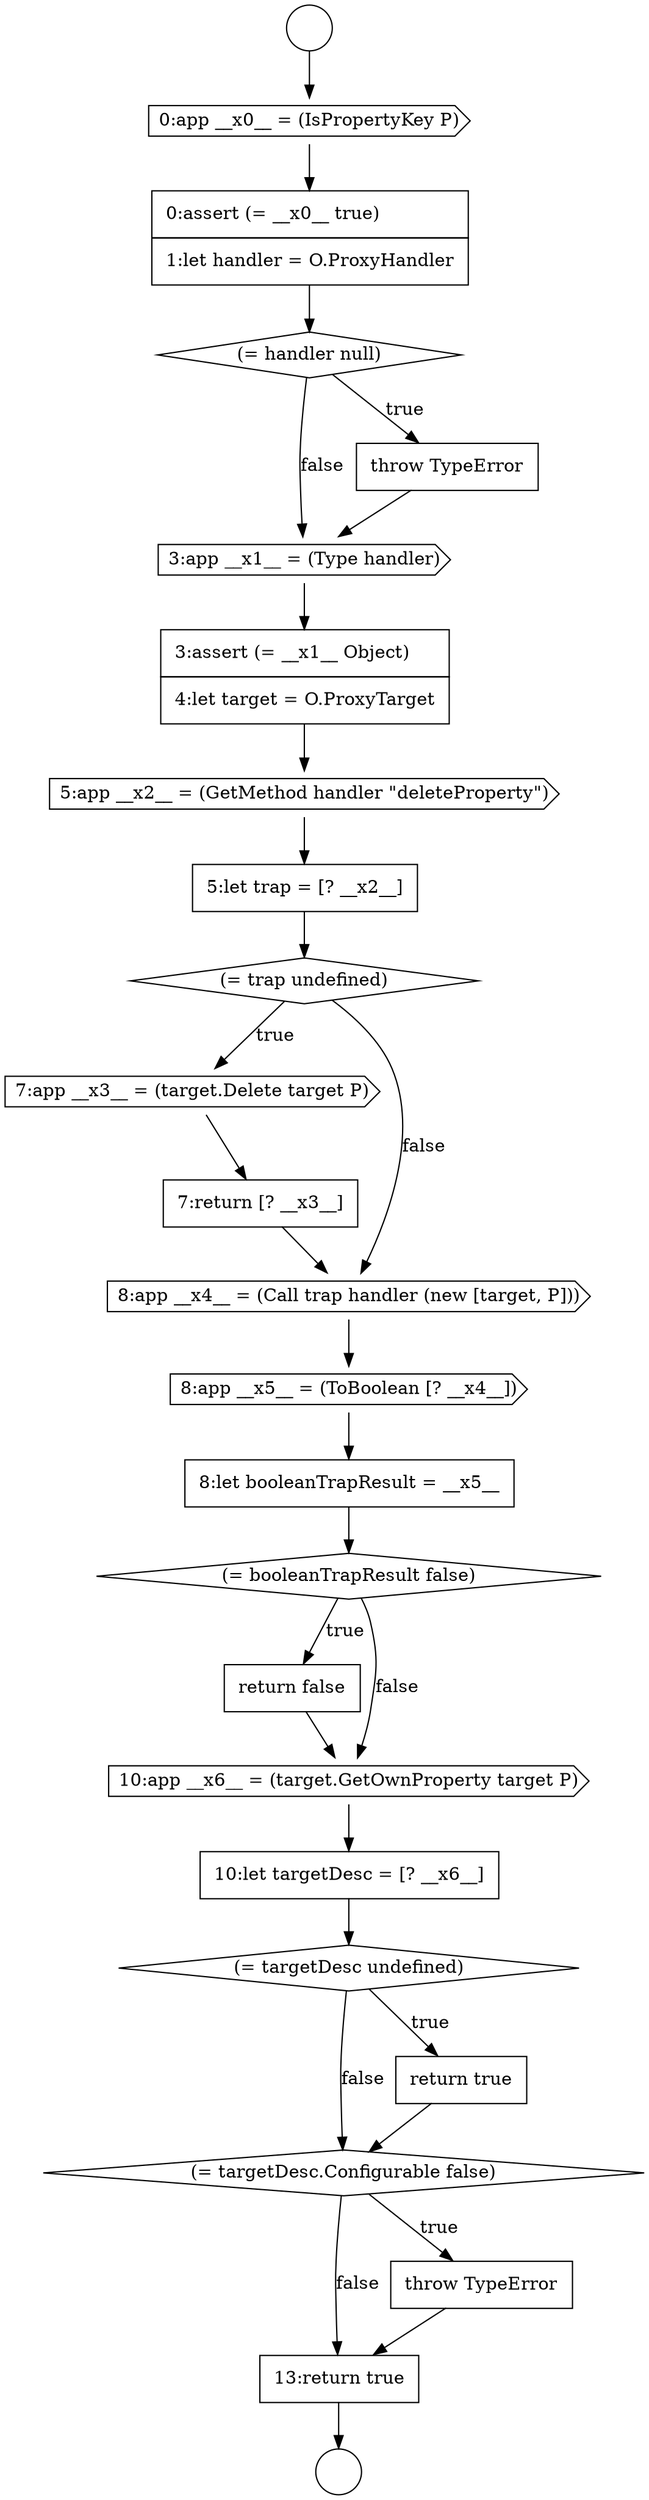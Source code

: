 digraph {
  node3134 [shape=none, margin=0, label=<<font color="black">
    <table border="0" cellborder="1" cellspacing="0" cellpadding="10">
      <tr><td align="left">13:return true</td></tr>
    </table>
  </font>> color="black" fillcolor="white" style=filled]
  node3133 [shape=none, margin=0, label=<<font color="black">
    <table border="0" cellborder="1" cellspacing="0" cellpadding="10">
      <tr><td align="left">throw TypeError</td></tr>
    </table>
  </font>> color="black" fillcolor="white" style=filled]
  node3110 [shape=circle label=" " color="black" fillcolor="white" style=filled]
  node3132 [shape=diamond, label=<<font color="black">(= targetDesc.Configurable false)</font>> color="black" fillcolor="white" style=filled]
  node3120 [shape=diamond, label=<<font color="black">(= trap undefined)</font>> color="black" fillcolor="white" style=filled]
  node3121 [shape=cds, label=<<font color="black">7:app __x3__ = (target.Delete target P)</font>> color="black" fillcolor="white" style=filled]
  node3131 [shape=none, margin=0, label=<<font color="black">
    <table border="0" cellborder="1" cellspacing="0" cellpadding="10">
      <tr><td align="left">return true</td></tr>
    </table>
  </font>> color="black" fillcolor="white" style=filled]
  node3116 [shape=cds, label=<<font color="black">3:app __x1__ = (Type handler)</font>> color="black" fillcolor="white" style=filled]
  node3125 [shape=none, margin=0, label=<<font color="black">
    <table border="0" cellborder="1" cellspacing="0" cellpadding="10">
      <tr><td align="left">8:let booleanTrapResult = __x5__</td></tr>
    </table>
  </font>> color="black" fillcolor="white" style=filled]
  node3122 [shape=none, margin=0, label=<<font color="black">
    <table border="0" cellborder="1" cellspacing="0" cellpadding="10">
      <tr><td align="left">7:return [? __x3__]</td></tr>
    </table>
  </font>> color="black" fillcolor="white" style=filled]
  node3119 [shape=none, margin=0, label=<<font color="black">
    <table border="0" cellborder="1" cellspacing="0" cellpadding="10">
      <tr><td align="left">5:let trap = [? __x2__]</td></tr>
    </table>
  </font>> color="black" fillcolor="white" style=filled]
  node3126 [shape=diamond, label=<<font color="black">(= booleanTrapResult false)</font>> color="black" fillcolor="white" style=filled]
  node3115 [shape=none, margin=0, label=<<font color="black">
    <table border="0" cellborder="1" cellspacing="0" cellpadding="10">
      <tr><td align="left">throw TypeError</td></tr>
    </table>
  </font>> color="black" fillcolor="white" style=filled]
  node3130 [shape=diamond, label=<<font color="black">(= targetDesc undefined)</font>> color="black" fillcolor="white" style=filled]
  node3111 [shape=circle label=" " color="black" fillcolor="white" style=filled]
  node3118 [shape=cds, label=<<font color="black">5:app __x2__ = (GetMethod handler &quot;deleteProperty&quot;)</font>> color="black" fillcolor="white" style=filled]
  node3123 [shape=cds, label=<<font color="black">8:app __x4__ = (Call trap handler (new [target, P]))</font>> color="black" fillcolor="white" style=filled]
  node3112 [shape=cds, label=<<font color="black">0:app __x0__ = (IsPropertyKey P)</font>> color="black" fillcolor="white" style=filled]
  node3129 [shape=none, margin=0, label=<<font color="black">
    <table border="0" cellborder="1" cellspacing="0" cellpadding="10">
      <tr><td align="left">10:let targetDesc = [? __x6__]</td></tr>
    </table>
  </font>> color="black" fillcolor="white" style=filled]
  node3114 [shape=diamond, label=<<font color="black">(= handler null)</font>> color="black" fillcolor="white" style=filled]
  node3127 [shape=none, margin=0, label=<<font color="black">
    <table border="0" cellborder="1" cellspacing="0" cellpadding="10">
      <tr><td align="left">return false</td></tr>
    </table>
  </font>> color="black" fillcolor="white" style=filled]
  node3124 [shape=cds, label=<<font color="black">8:app __x5__ = (ToBoolean [? __x4__])</font>> color="black" fillcolor="white" style=filled]
  node3117 [shape=none, margin=0, label=<<font color="black">
    <table border="0" cellborder="1" cellspacing="0" cellpadding="10">
      <tr><td align="left">3:assert (= __x1__ Object)</td></tr>
      <tr><td align="left">4:let target = O.ProxyTarget</td></tr>
    </table>
  </font>> color="black" fillcolor="white" style=filled]
  node3128 [shape=cds, label=<<font color="black">10:app __x6__ = (target.GetOwnProperty target P)</font>> color="black" fillcolor="white" style=filled]
  node3113 [shape=none, margin=0, label=<<font color="black">
    <table border="0" cellborder="1" cellspacing="0" cellpadding="10">
      <tr><td align="left">0:assert (= __x0__ true)</td></tr>
      <tr><td align="left">1:let handler = O.ProxyHandler</td></tr>
    </table>
  </font>> color="black" fillcolor="white" style=filled]
  node3117 -> node3118 [ color="black"]
  node3124 -> node3125 [ color="black"]
  node3128 -> node3129 [ color="black"]
  node3127 -> node3128 [ color="black"]
  node3113 -> node3114 [ color="black"]
  node3131 -> node3132 [ color="black"]
  node3122 -> node3123 [ color="black"]
  node3132 -> node3133 [label=<<font color="black">true</font>> color="black"]
  node3132 -> node3134 [label=<<font color="black">false</font>> color="black"]
  node3118 -> node3119 [ color="black"]
  node3119 -> node3120 [ color="black"]
  node3116 -> node3117 [ color="black"]
  node3110 -> node3112 [ color="black"]
  node3121 -> node3122 [ color="black"]
  node3114 -> node3115 [label=<<font color="black">true</font>> color="black"]
  node3114 -> node3116 [label=<<font color="black">false</font>> color="black"]
  node3130 -> node3131 [label=<<font color="black">true</font>> color="black"]
  node3130 -> node3132 [label=<<font color="black">false</font>> color="black"]
  node3134 -> node3111 [ color="black"]
  node3133 -> node3134 [ color="black"]
  node3120 -> node3121 [label=<<font color="black">true</font>> color="black"]
  node3120 -> node3123 [label=<<font color="black">false</font>> color="black"]
  node3112 -> node3113 [ color="black"]
  node3115 -> node3116 [ color="black"]
  node3129 -> node3130 [ color="black"]
  node3123 -> node3124 [ color="black"]
  node3126 -> node3127 [label=<<font color="black">true</font>> color="black"]
  node3126 -> node3128 [label=<<font color="black">false</font>> color="black"]
  node3125 -> node3126 [ color="black"]
}
